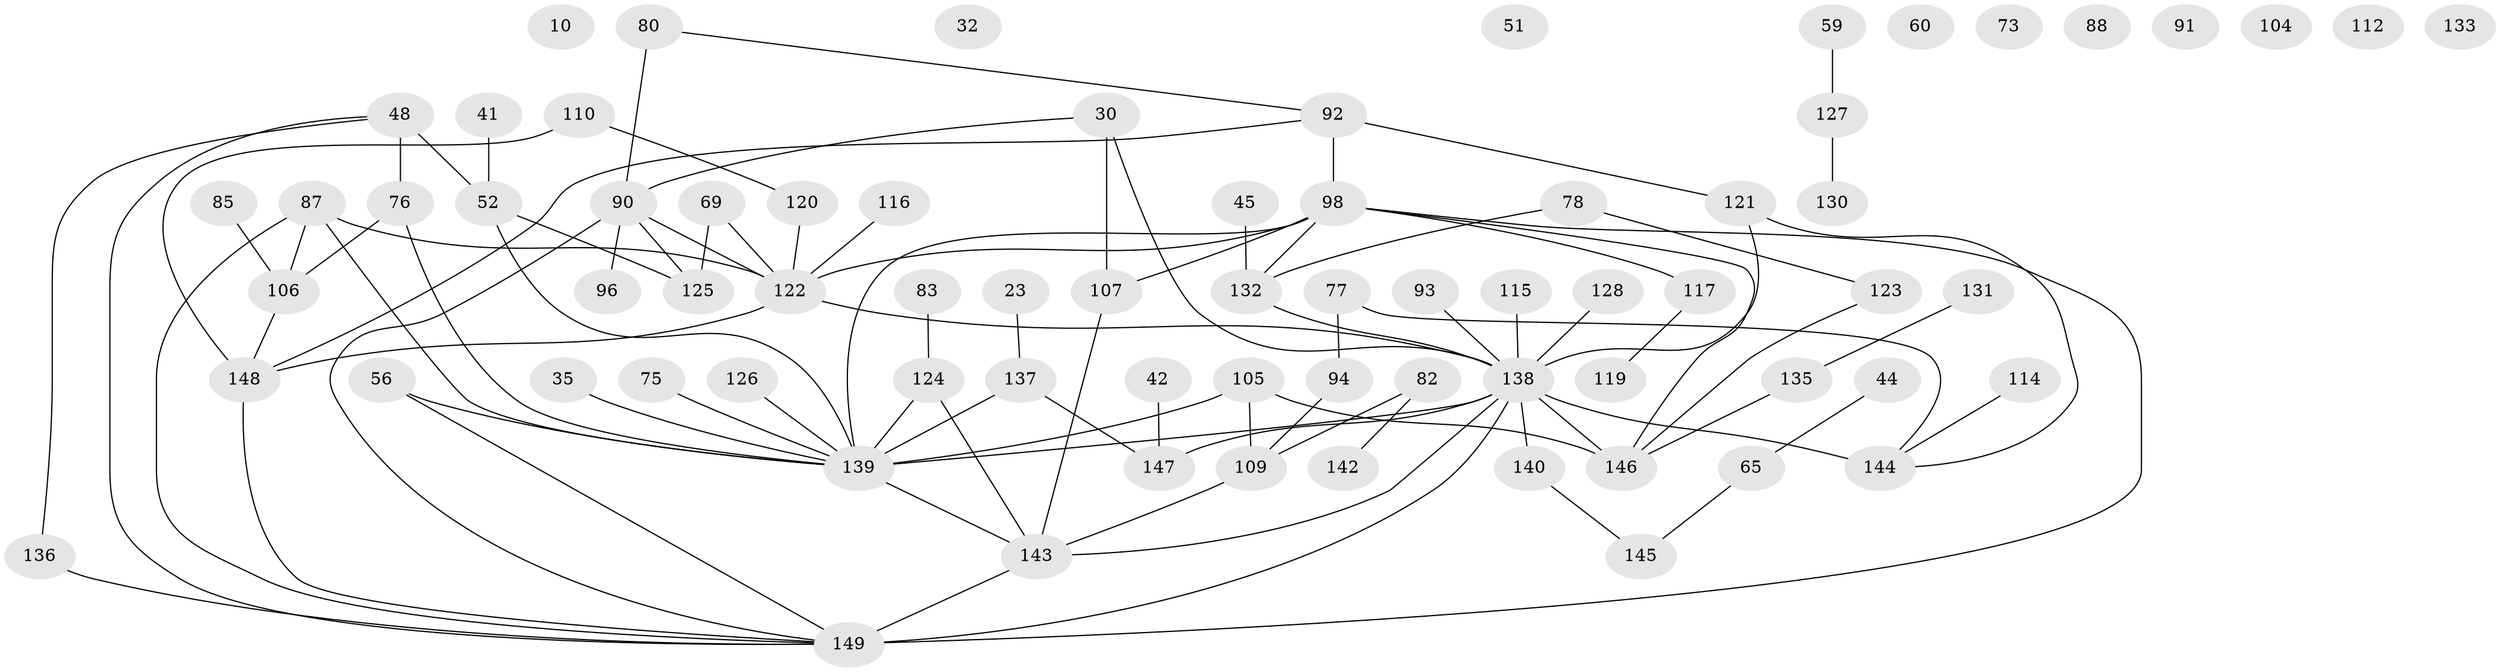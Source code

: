 // original degree distribution, {5: 0.06040268456375839, 6: 0.013422818791946308, 4: 0.15436241610738255, 3: 0.26174496644295303, 2: 0.21476510067114093, 1: 0.21476510067114093, 0: 0.06040268456375839, 7: 0.013422818791946308, 8: 0.006711409395973154}
// Generated by graph-tools (version 1.1) at 2025/40/03/09/25 04:40:38]
// undirected, 74 vertices, 94 edges
graph export_dot {
graph [start="1"]
  node [color=gray90,style=filled];
  10;
  23;
  30;
  32 [super="+14"];
  35;
  41;
  42;
  44;
  45;
  48 [super="+15"];
  51;
  52;
  56;
  59;
  60;
  65;
  69;
  73;
  75;
  76 [super="+62"];
  77 [super="+12"];
  78;
  80 [super="+43+21"];
  82 [super="+47"];
  83;
  85;
  87;
  88;
  90;
  91;
  92 [super="+13"];
  93;
  94 [super="+38"];
  96;
  98 [super="+89"];
  104;
  105 [super="+19+18"];
  106 [super="+102"];
  107 [super="+9+46"];
  109 [super="+84"];
  110;
  112;
  114;
  115;
  116;
  117;
  119;
  120;
  121 [super="+72+79"];
  122 [super="+113+101"];
  123;
  124 [super="+29+97"];
  125 [super="+100"];
  126;
  127;
  128;
  130;
  131;
  132;
  133;
  135 [super="+103+36"];
  136;
  137 [super="+53"];
  138 [super="+99+86"];
  139 [super="+2+63+111"];
  140;
  142;
  143 [super="+55+67+134"];
  144 [super="+1"];
  145;
  146 [super="+58+70+95+129"];
  147;
  148 [super="+141+22"];
  149 [super="+20+71+40"];
  23 -- 137;
  30 -- 90;
  30 -- 107;
  30 -- 138;
  35 -- 139;
  41 -- 52;
  42 -- 147;
  44 -- 65;
  45 -- 132;
  48 -- 52;
  48 -- 76 [weight=2];
  48 -- 136;
  48 -- 149;
  52 -- 125;
  52 -- 139;
  56 -- 139;
  56 -- 149;
  59 -- 127;
  65 -- 145;
  69 -- 125;
  69 -- 122;
  75 -- 139;
  76 -- 106 [weight=2];
  76 -- 139;
  77 -- 94;
  77 -- 144;
  78 -- 123;
  78 -- 132;
  80 -- 90 [weight=2];
  80 -- 92;
  82 -- 109;
  82 -- 142;
  83 -- 124;
  85 -- 106;
  87 -- 106;
  87 -- 139;
  87 -- 149;
  87 -- 122;
  90 -- 96;
  90 -- 125 [weight=2];
  90 -- 122;
  90 -- 149;
  92 -- 98;
  92 -- 121 [weight=2];
  92 -- 148;
  93 -- 138;
  94 -- 109;
  98 -- 132;
  98 -- 122;
  98 -- 139 [weight=2];
  98 -- 117;
  98 -- 107 [weight=2];
  98 -- 146 [weight=2];
  98 -- 149 [weight=2];
  105 -- 109;
  105 -- 139;
  105 -- 146 [weight=3];
  106 -- 148;
  107 -- 143;
  109 -- 143;
  110 -- 120;
  110 -- 148;
  114 -- 144;
  115 -- 138;
  116 -- 122 [weight=2];
  117 -- 119;
  120 -- 122 [weight=2];
  121 -- 144;
  121 -- 138;
  122 -- 148;
  122 -- 138 [weight=2];
  123 -- 146;
  124 -- 143;
  124 -- 139;
  126 -- 139;
  127 -- 130;
  128 -- 138;
  131 -- 135;
  132 -- 138;
  135 -- 146;
  136 -- 149;
  137 -- 147 [weight=2];
  137 -- 139;
  138 -- 140;
  138 -- 146 [weight=3];
  138 -- 143 [weight=2];
  138 -- 139 [weight=2];
  138 -- 144 [weight=3];
  138 -- 147;
  138 -- 149 [weight=2];
  139 -- 143;
  140 -- 145;
  143 -- 149 [weight=2];
  148 -- 149;
}
